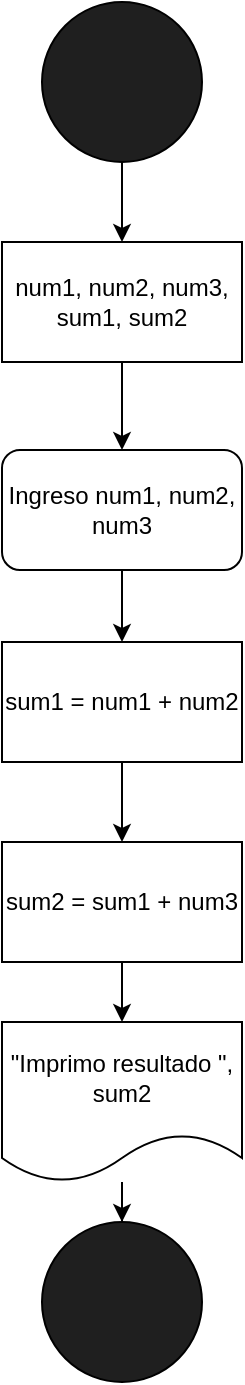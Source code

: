 <mxfile version="21.1.5" type="device">
  <diagram id="DGLvaavkx4IB-j4oh8Tp" name="Página-1">
    <mxGraphModel dx="1434" dy="657" grid="1" gridSize="10" guides="1" tooltips="1" connect="1" arrows="1" fold="1" page="1" pageScale="1" pageWidth="1169" pageHeight="827" math="0" shadow="0">
      <root>
        <mxCell id="0" />
        <mxCell id="1" parent="0" />
        <mxCell id="qTbHJx0eLY2L0uM53dhb-8" style="edgeStyle=orthogonalEdgeStyle;rounded=0;orthogonalLoop=1;jettySize=auto;html=1;entryX=0.5;entryY=0;entryDx=0;entryDy=0;" edge="1" parent="1" source="qTbHJx0eLY2L0uM53dhb-1" target="qTbHJx0eLY2L0uM53dhb-3">
          <mxGeometry relative="1" as="geometry" />
        </mxCell>
        <mxCell id="qTbHJx0eLY2L0uM53dhb-1" value="" style="ellipse;whiteSpace=wrap;html=1;aspect=fixed;fillColor=#1F1F1F;" vertex="1" parent="1">
          <mxGeometry x="530" y="160" width="80" height="80" as="geometry" />
        </mxCell>
        <mxCell id="qTbHJx0eLY2L0uM53dhb-2" value="" style="ellipse;whiteSpace=wrap;html=1;aspect=fixed;fillColor=#1F1F1F;" vertex="1" parent="1">
          <mxGeometry x="530" y="770" width="80" height="80" as="geometry" />
        </mxCell>
        <mxCell id="qTbHJx0eLY2L0uM53dhb-9" style="edgeStyle=orthogonalEdgeStyle;rounded=0;orthogonalLoop=1;jettySize=auto;html=1;entryX=0.5;entryY=0;entryDx=0;entryDy=0;" edge="1" parent="1" source="qTbHJx0eLY2L0uM53dhb-3" target="qTbHJx0eLY2L0uM53dhb-4">
          <mxGeometry relative="1" as="geometry" />
        </mxCell>
        <mxCell id="qTbHJx0eLY2L0uM53dhb-3" value="num1, num2, num3, sum1, sum2" style="rounded=0;whiteSpace=wrap;html=1;" vertex="1" parent="1">
          <mxGeometry x="510" y="280" width="120" height="60" as="geometry" />
        </mxCell>
        <mxCell id="qTbHJx0eLY2L0uM53dhb-10" style="edgeStyle=orthogonalEdgeStyle;rounded=0;orthogonalLoop=1;jettySize=auto;html=1;" edge="1" parent="1" source="qTbHJx0eLY2L0uM53dhb-4" target="qTbHJx0eLY2L0uM53dhb-5">
          <mxGeometry relative="1" as="geometry" />
        </mxCell>
        <mxCell id="qTbHJx0eLY2L0uM53dhb-4" value="Ingreso num1, num2, num3" style="rounded=1;whiteSpace=wrap;html=1;" vertex="1" parent="1">
          <mxGeometry x="510" y="384" width="120" height="60" as="geometry" />
        </mxCell>
        <mxCell id="qTbHJx0eLY2L0uM53dhb-11" style="edgeStyle=orthogonalEdgeStyle;rounded=0;orthogonalLoop=1;jettySize=auto;html=1;entryX=0.5;entryY=0;entryDx=0;entryDy=0;" edge="1" parent="1" source="qTbHJx0eLY2L0uM53dhb-5" target="qTbHJx0eLY2L0uM53dhb-6">
          <mxGeometry relative="1" as="geometry" />
        </mxCell>
        <mxCell id="qTbHJx0eLY2L0uM53dhb-5" value="sum1 = num1 + num2" style="rounded=0;whiteSpace=wrap;html=1;" vertex="1" parent="1">
          <mxGeometry x="510" y="480" width="120" height="60" as="geometry" />
        </mxCell>
        <mxCell id="qTbHJx0eLY2L0uM53dhb-12" style="edgeStyle=orthogonalEdgeStyle;rounded=0;orthogonalLoop=1;jettySize=auto;html=1;" edge="1" parent="1" source="qTbHJx0eLY2L0uM53dhb-6" target="qTbHJx0eLY2L0uM53dhb-7">
          <mxGeometry relative="1" as="geometry" />
        </mxCell>
        <mxCell id="qTbHJx0eLY2L0uM53dhb-6" value="sum2 = sum1 + num3" style="rounded=0;whiteSpace=wrap;html=1;" vertex="1" parent="1">
          <mxGeometry x="510" y="580" width="120" height="60" as="geometry" />
        </mxCell>
        <mxCell id="qTbHJx0eLY2L0uM53dhb-13" style="edgeStyle=orthogonalEdgeStyle;rounded=0;orthogonalLoop=1;jettySize=auto;html=1;" edge="1" parent="1" source="qTbHJx0eLY2L0uM53dhb-7" target="qTbHJx0eLY2L0uM53dhb-2">
          <mxGeometry relative="1" as="geometry" />
        </mxCell>
        <mxCell id="qTbHJx0eLY2L0uM53dhb-7" value="&quot;Imprimo resultado &quot;, sum2" style="shape=document;whiteSpace=wrap;html=1;boundedLbl=1;" vertex="1" parent="1">
          <mxGeometry x="510" y="670" width="120" height="80" as="geometry" />
        </mxCell>
      </root>
    </mxGraphModel>
  </diagram>
</mxfile>
